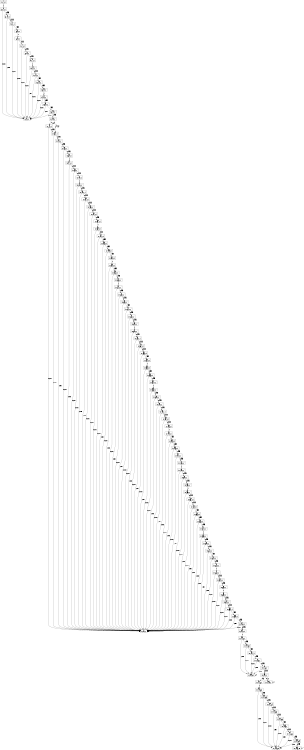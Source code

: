 digraph P {
size="8,5"
node [shape=box];
0 -> 0 [ label="1" ];
1 -> 2 [ label="1" ];
2 -> 0 [ label="0,001" ];
2 -> 3 [ label="0,999" ];
3 -> 0 [ label="0,001" ];
3 -> 4 [ label="0,999" ];
4 -> 0 [ label="0,001" ];
4 -> 5 [ label="0,999" ];
5 -> 6 [ label="1" ];
6 -> 0 [ label="0,001" ];
6 -> 7 [ label="0,999" ];
7 -> 0 [ label="0,001" ];
7 -> 8 [ label="0,999" ];
8 -> 0 [ label="0,001" ];
8 -> 9 [ label="0,999" ];
9 -> 10 [ label="1" ];
10 -> 0 [ label="0,001" ];
10 -> 11 [ label="0,999" ];
11 -> 0 [ label="0,001" ];
11 -> 12 [ label="0,999" ];
12 -> 0 [ label="0,001" ];
12 -> 13 [ label="0,999" ];
13 -> 14 [ label="1" ];
14 -> 0 [ label="0,001" ];
14 -> 15 [ label="0,999" ];
15 -> 0 [ label="0,001" ];
15 -> 16 [ label="0,999" ];
16 -> 0 [ label="0,001" ];
16 -> 18 [ label="0,999" ];
17 -> 17 [ label="1" ];
18 -> 19 [ label="f & ~g" ];
18 -> 20 [ label="~f & g" ];
19 -> 17 [ label="0,001" ];
19 -> 20 [ label="0,999" ];
20 -> 17 [ label="0,001" ];
20 -> 21 [ label="0,999" ];
21 -> 17 [ label="0,001" ];
21 -> 22 [ label="0,999" ];
22 -> 17 [ label="0,001" ];
22 -> 23 [ label="0,999" ];
23 -> 24 [ label="1" ];
24 -> 17 [ label="0,001" ];
24 -> 25 [ label="0,999" ];
25 -> 17 [ label="0,001" ];
25 -> 26 [ label="0,999" ];
26 -> 27 [ label="1" ];
27 -> 17 [ label="0,001" ];
27 -> 28 [ label="0,999" ];
28 -> 17 [ label="0,001" ];
28 -> 29 [ label="0,999" ];
29 -> 17 [ label="0,001" ];
29 -> 30 [ label="0,999" ];
30 -> 17 [ label="0,001" ];
30 -> 31 [ label="0,999" ];
31 -> 17 [ label="0,001" ];
31 -> 32 [ label="0,999" ];
32 -> 33 [ label="1" ];
33 -> 17 [ label="0,001" ];
33 -> 34 [ label="0,999" ];
34 -> 17 [ label="0,001" ];
34 -> 35 [ label="0,999" ];
35 -> 17 [ label="0,001" ];
35 -> 36 [ label="0,999" ];
36 -> 17 [ label="0,001" ];
36 -> 37 [ label="0,999" ];
37 -> 38 [ label="1" ];
38 -> 17 [ label="0,001" ];
38 -> 39 [ label="0,999" ];
39 -> 17 [ label="0,001" ];
39 -> 40 [ label="0,999" ];
40 -> 41 [ label="1" ];
41 -> 17 [ label="0,001" ];
41 -> 42 [ label="0,999" ];
42 -> 17 [ label="0,001" ];
42 -> 43 [ label="0,999" ];
43 -> 17 [ label="0,001" ];
43 -> 44 [ label="0,999" ];
44 -> 17 [ label="0,001" ];
44 -> 45 [ label="0,999" ];
45 -> 17 [ label="0,001" ];
45 -> 46 [ label="0,999" ];
46 -> 47 [ label="1" ];
47 -> 17 [ label="0,001" ];
47 -> 48 [ label="0,999" ];
48 -> 17 [ label="0,001" ];
48 -> 49 [ label="0,999" ];
49 -> 17 [ label="0,001" ];
49 -> 50 [ label="0,999" ];
50 -> 17 [ label="0,001" ];
50 -> 51 [ label="0,999" ];
51 -> 52 [ label="1" ];
52 -> 17 [ label="0,001" ];
52 -> 53 [ label="0,999" ];
53 -> 17 [ label="0,001" ];
53 -> 54 [ label="0,999" ];
54 -> 55 [ label="1" ];
55 -> 17 [ label="0,001" ];
55 -> 56 [ label="0,999" ];
56 -> 17 [ label="0,001" ];
56 -> 57 [ label="0,999" ];
57 -> 17 [ label="0,001" ];
57 -> 58 [ label="0,999" ];
58 -> 17 [ label="0,001" ];
58 -> 59 [ label="0,999" ];
59 -> 17 [ label="0,001" ];
59 -> 60 [ label="0,999" ];
60 -> 61 [ label="1" ];
61 -> 17 [ label="0,001" ];
61 -> 62 [ label="0,999" ];
62 -> 17 [ label="0,001" ];
62 -> 63 [ label="0,999" ];
63 -> 17 [ label="0,001" ];
63 -> 64 [ label="0,999" ];
64 -> 17 [ label="0,001" ];
64 -> 65 [ label="0,999" ];
65 -> 66 [ label="1" ];
66 -> 17 [ label="0,001" ];
66 -> 67 [ label="0,999" ];
67 -> 17 [ label="0,001" ];
67 -> 68 [ label="0,999" ];
68 -> 69 [ label="1" ];
69 -> 17 [ label="0,001" ];
69 -> 70 [ label="0,999" ];
70 -> 17 [ label="0,001" ];
70 -> 71 [ label="0,999" ];
71 -> 17 [ label="0,001" ];
71 -> 72 [ label="0,999" ];
72 -> 17 [ label="0,001" ];
72 -> 73 [ label="0,999" ];
73 -> 17 [ label="0,001" ];
73 -> 74 [ label="0,999" ];
74 -> 75 [ label="1" ];
75 -> 17 [ label="0,001" ];
75 -> 76 [ label="0,999" ];
76 -> 17 [ label="0,001" ];
76 -> 77 [ label="0,999" ];
77 -> 17 [ label="0,001" ];
77 -> 78 [ label="0,999" ];
78 -> 17 [ label="0,001" ];
78 -> 79 [ label="0,999" ];
79 -> 80 [ label="1" ];
80 -> 17 [ label="0,001" ];
80 -> 81 [ label="0,999" ];
81 -> 17 [ label="0,001" ];
81 -> 82 [ label="0,999" ];
82 -> 83 [ label="1" ];
83 -> 17 [ label="0,001" ];
83 -> 84 [ label="0,999" ];
84 -> 17 [ label="0,001" ];
84 -> 85 [ label="0,999" ];
85 -> 17 [ label="0,001" ];
85 -> 86 [ label="0,999" ];
86 -> 17 [ label="0,001" ];
86 -> 87 [ label="0,999" ];
87 -> 17 [ label="0,001" ];
87 -> 89 [ label="0,999" ];
88 -> 88 [ label="1" ];
89 -> 90 [ label="1" ];
90 -> 88 [ label="0,001" ];
90 -> 91 [ label="0,999" ];
91 -> 88 [ label="0,001" ];
91 -> 92 [ label="0,999" ];
92 -> 88 [ label="0,001" ];
92 -> 93 [ label="0,999" ];
93 -> 88 [ label="0,001" ];
93 -> 94 [ label="0,999" ];
94 -> 88 [ label="0,001" ];
94 -> 95 [ label="0,999" ];
95 -> 97 [ label="0,5" ];
95 -> 107 [ label="0,5" ];
96 -> 96 [ label="1" ];
97 -> 98 [ label="1" ];
98 -> 96 [ label="0,001" ];
98 -> 99 [ label="0,999" ];
99 -> 96 [ label="0,001" ];
99 -> 100 [ label="0,999" ];
100 -> 96 [ label="0,001" ];
100 -> 101 [ label="0,999" ];
101 -> 96 [ label="0,001" ];
101 -> 102 [ label="0,999" ];
102 -> 96 [ label="0,001" ];
102 -> 103 [ label="0,999" ];
103 -> 96 [ label="0,001" ];
103 -> 104 [ label="0,999" ];
104 -> 96 [ label="0,001" ];
104 -> 105 [ label="0,999" ];
105 -> 96 [ label="0,001" ];
105 -> 106 [ label="0,999" ];
106 -> 106 [ label="1" ];
107 -> 107 [ label="1" ];
0 [label="0\n(0,1,1,1)"];
1 [label="1\n(1,1,1,1)"];
2 [label="2\n(2,1,1,1)"];
3 [label="3\n(3,1,1,1)"];
4 [label="4\n(4,1,1,1)"];
5 [label="5\n(5,1,1,1)"];
6 [label="6\n(6,1,1,1)"];
7 [label="7\n(7,1,1,1)"];
8 [label="8\n(8,1,1,1)"];
9 [label="9\n(9,1,1,1)"];
10 [label="10\n(10,1,1,1)"];
11 [label="11\n(11,1,1,1)"];
12 [label="12\n(12,1,1,1)"];
13 [label="13\n(13,1,1,1)"];
14 [label="14\n(14,1,1,1)"];
15 [label="15\n(15,1,1,1)"];
16 [label="16\n(16,1,1,1)"];
17 [label="17\n(17,0,1,1)"];
18 [label="18\n(17,1,1,1)"];
19 [label="19\n(17,2,1,1)"];
20 [label="20\n(17,3,1,1)"];
21 [label="21\n(17,4,1,1)"];
22 [label="22\n(17,5,1,1)"];
23 [label="23\n(17,6,1,1)"];
24 [label="24\n(17,7,1,1)"];
25 [label="25\n(17,8,1,1)"];
26 [label="26\n(17,9,1,1)"];
27 [label="27\n(17,10,1,1)"];
28 [label="28\n(17,11,1,1)"];
29 [label="29\n(17,12,1,1)"];
30 [label="30\n(17,13,1,1)"];
31 [label="31\n(17,14,1,1)"];
32 [label="32\n(17,15,1,1)"];
33 [label="33\n(17,16,1,1)"];
34 [label="34\n(17,17,1,1)"];
35 [label="35\n(17,18,1,1)"];
36 [label="36\n(17,19,1,1)"];
37 [label="37\n(17,20,1,1)"];
38 [label="38\n(17,21,1,1)"];
39 [label="39\n(17,22,1,1)"];
40 [label="40\n(17,23,1,1)"];
41 [label="41\n(17,24,1,1)"];
42 [label="42\n(17,25,1,1)"];
43 [label="43\n(17,26,1,1)"];
44 [label="44\n(17,27,1,1)"];
45 [label="45\n(17,28,1,1)"];
46 [label="46\n(17,29,1,1)"];
47 [label="47\n(17,30,1,1)"];
48 [label="48\n(17,31,1,1)"];
49 [label="49\n(17,32,1,1)"];
50 [label="50\n(17,33,1,1)"];
51 [label="51\n(17,34,1,1)"];
52 [label="52\n(17,35,1,1)"];
53 [label="53\n(17,36,1,1)"];
54 [label="54\n(17,37,1,1)"];
55 [label="55\n(17,38,1,1)"];
56 [label="56\n(17,39,1,1)"];
57 [label="57\n(17,40,1,1)"];
58 [label="58\n(17,41,1,1)"];
59 [label="59\n(17,42,1,1)"];
60 [label="60\n(17,43,1,1)"];
61 [label="61\n(17,44,1,1)"];
62 [label="62\n(17,45,1,1)"];
63 [label="63\n(17,46,1,1)"];
64 [label="64\n(17,47,1,1)"];
65 [label="65\n(17,48,1,1)"];
66 [label="66\n(17,49,1,1)"];
67 [label="67\n(17,50,1,1)"];
68 [label="68\n(17,51,1,1)"];
69 [label="69\n(17,52,1,1)"];
70 [label="70\n(17,53,1,1)"];
71 [label="71\n(17,54,1,1)"];
72 [label="72\n(17,55,1,1)"];
73 [label="73\n(17,56,1,1)"];
74 [label="74\n(17,57,1,1)"];
75 [label="75\n(17,58,1,1)"];
76 [label="76\n(17,59,1,1)"];
77 [label="77\n(17,60,1,1)"];
78 [label="78\n(17,61,1,1)"];
79 [label="79\n(17,62,1,1)"];
80 [label="80\n(17,63,1,1)"];
81 [label="81\n(17,64,1,1)"];
82 [label="82\n(17,65,1,1)"];
83 [label="83\n(17,66,1,1)"];
84 [label="84\n(17,67,1,1)"];
85 [label="85\n(17,68,1,1)"];
86 [label="86\n(17,69,1,1)"];
87 [label="87\n(17,70,1,1)"];
88 [label="88\n(17,71,0,1)"];
89 [label="89\n(17,71,1,1)"];
90 [label="90\n(17,71,2,1)"];
91 [label="91\n(17,71,3,1)"];
92 [label="92\n(17,71,4,1)"];
93 [label="93\n(17,71,5,1)"];
94 [label="94\n(17,71,6,1)"];
95 [label="95\n(17,71,7,1)"];
96 [label="96\n(17,71,8,0)"];
97 [label="97\n(17,71,8,1)"];
98 [label="98\n(17,71,8,2)"];
99 [label="99\n(17,71,8,3)"];
100 [label="100\n(17,71,8,4)"];
101 [label="101\n(17,71,8,5)"];
102 [label="102\n(17,71,8,6)"];
103 [label="103\n(17,71,8,7)"];
104 [label="104\n(17,71,8,8)"];
105 [label="105\n(17,71,8,9)"];
106 [label="106\n(17,71,8,10)"];
107 [label="107\n(17,71,9,1)"];
}
